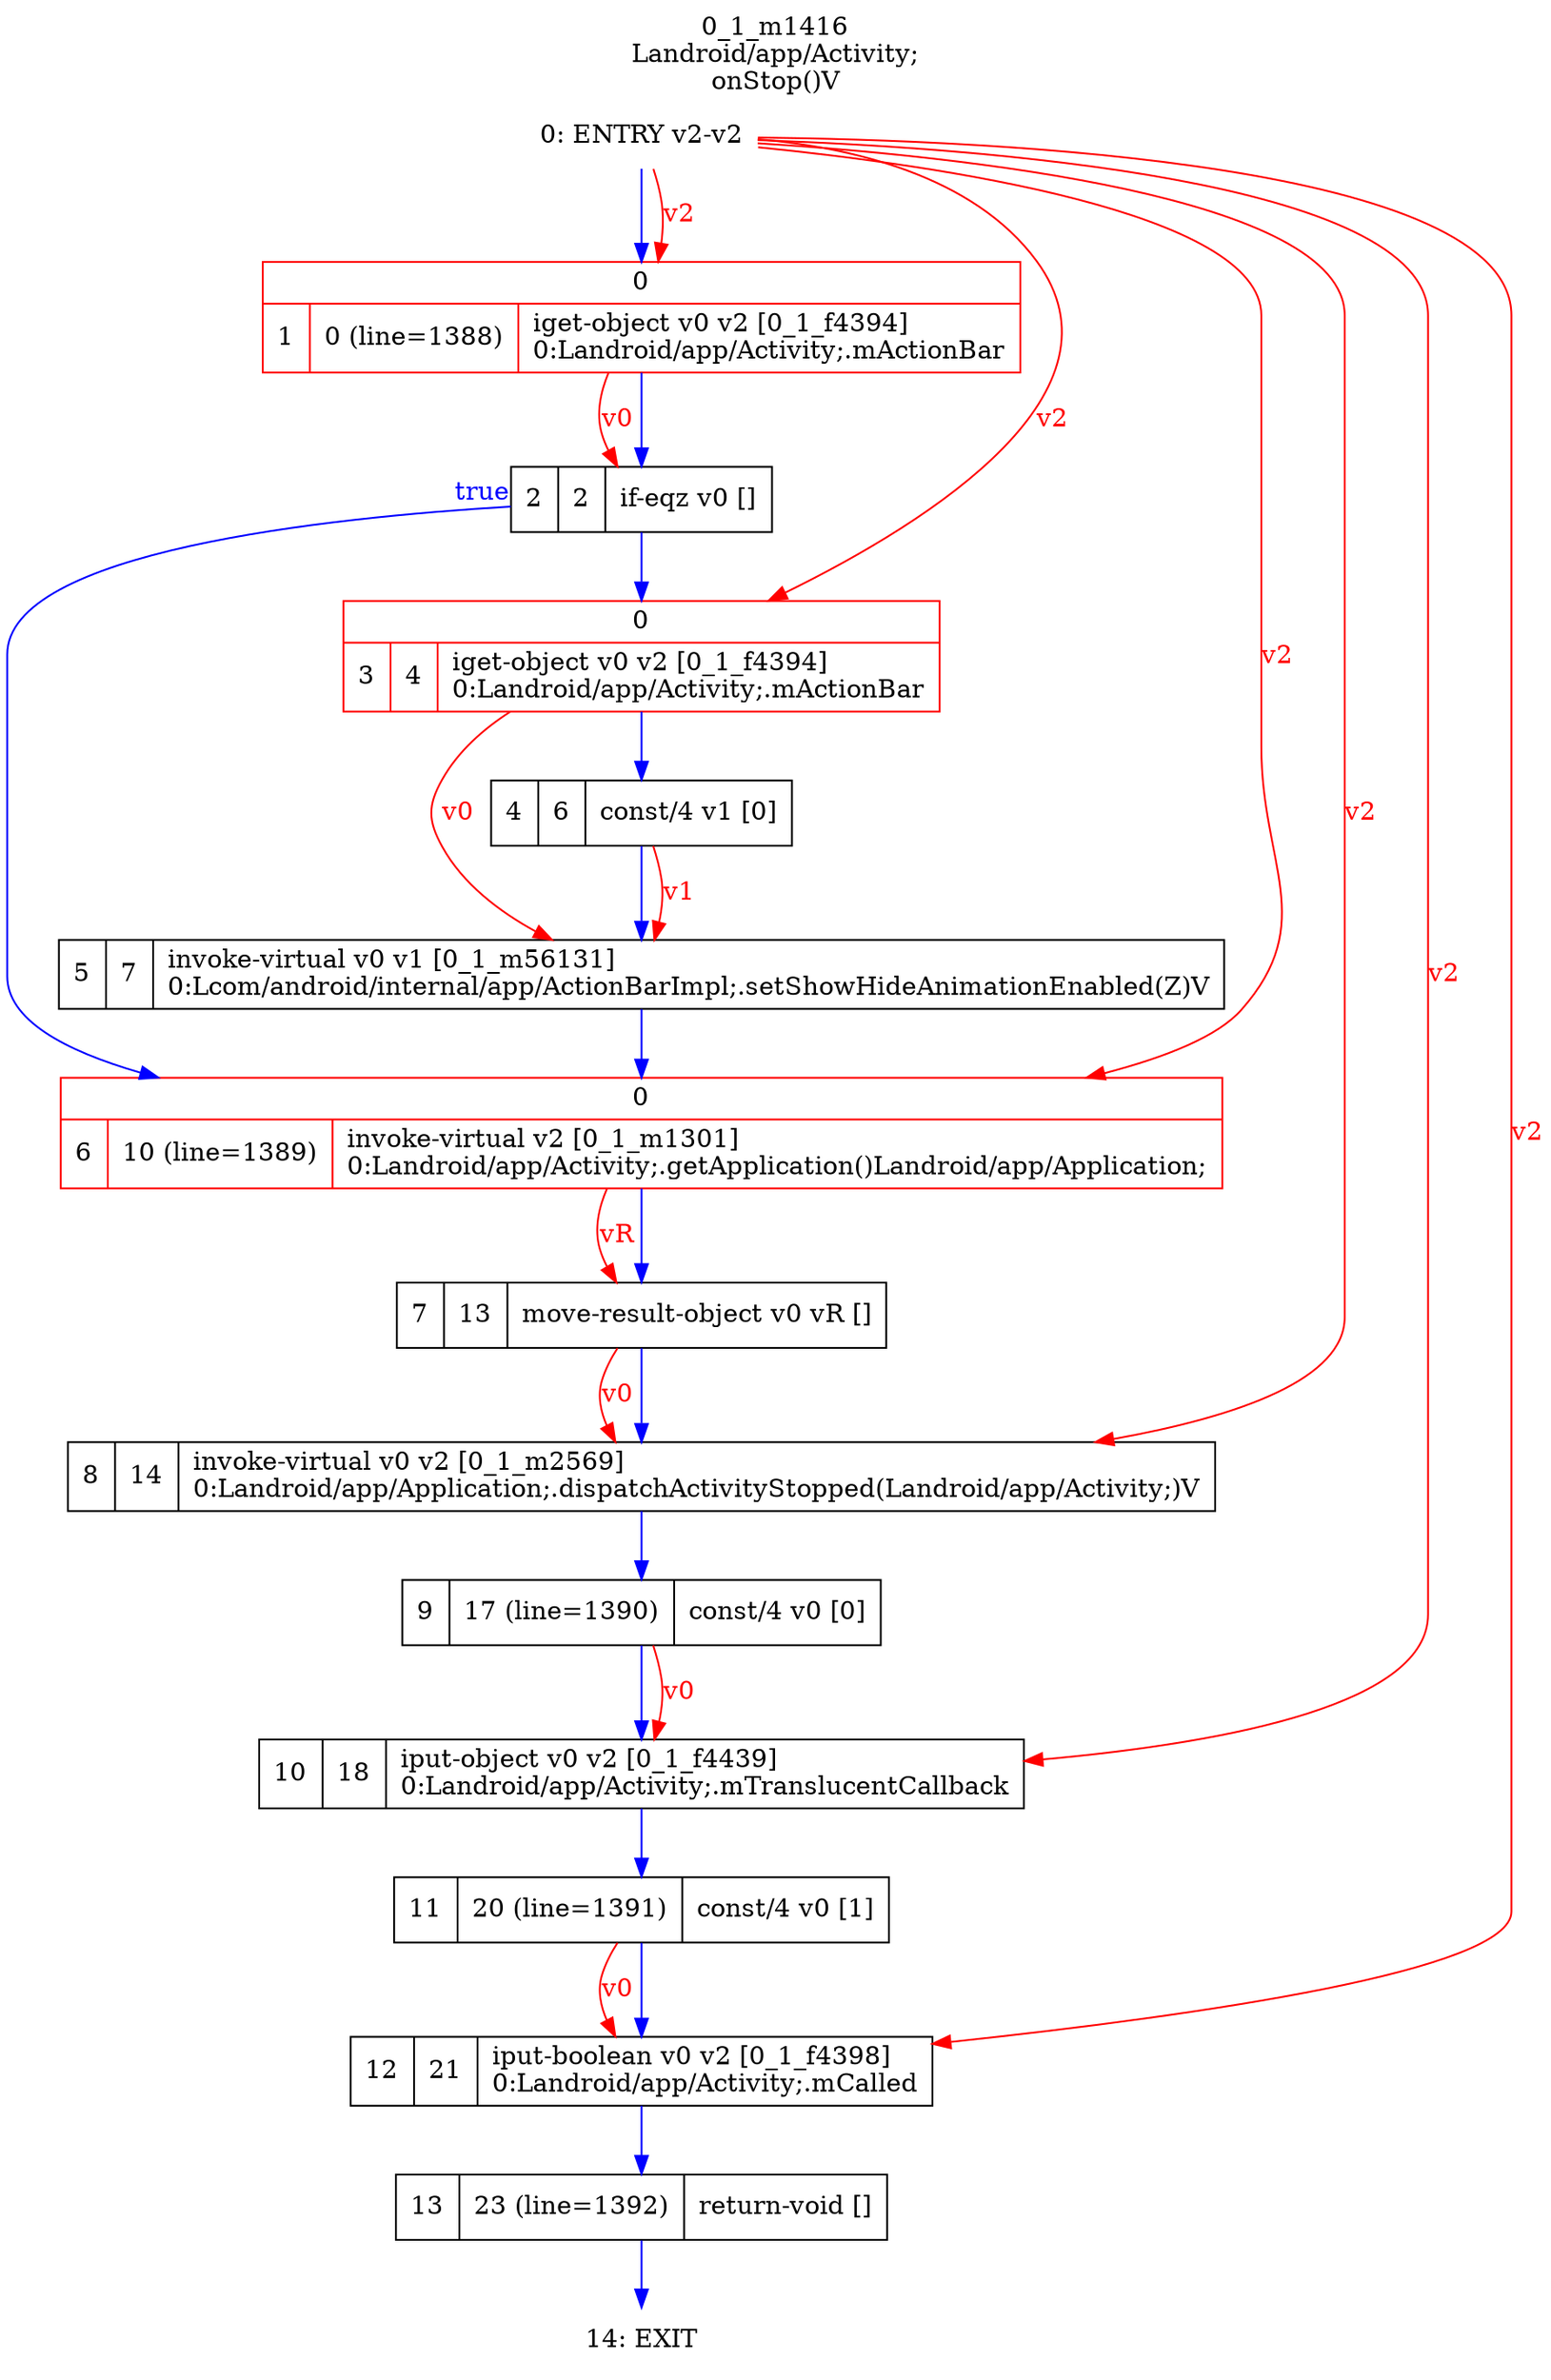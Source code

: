 digraph G {
rankdir=UD;
labelloc=t;
label="0_1_m1416\nLandroid/app/Activity;
onStop()V";
0[label="0: ENTRY v2-v2",shape=plaintext];
1[label="{0|{1|0 (line=1388)|iget-object v0 v2 [0_1_f4394]\l0:Landroid/app/Activity;.mActionBar\l}}",shape=record, color=red];
2[label="2|2|if-eqz v0 []\l",shape=record];
3[label="{0|{3|4|iget-object v0 v2 [0_1_f4394]\l0:Landroid/app/Activity;.mActionBar\l}}",shape=record, color=red];
4[label="4|6|const/4 v1 [0]\l",shape=record];
5[label="5|7|invoke-virtual v0 v1 [0_1_m56131]\l0:Lcom/android/internal/app/ActionBarImpl;.setShowHideAnimationEnabled(Z)V\l",shape=record,URL="0_1_m56131.dot"];
6[label="{0|{6|10 (line=1389)|invoke-virtual v2 [0_1_m1301]\l0:Landroid/app/Activity;.getApplication()Landroid/app/Application;\l}}",shape=record,URL="0_1_m1301.dot", color=red];
7[label="7|13|move-result-object v0 vR []\l",shape=record];
8[label="8|14|invoke-virtual v0 v2 [0_1_m2569]\l0:Landroid/app/Application;.dispatchActivityStopped(Landroid/app/Activity;)V\l",shape=record,URL="0_1_m2569.dot"];
9[label="9|17 (line=1390)|const/4 v0 [0]\l",shape=record];
10[label="10|18|iput-object v0 v2 [0_1_f4439]\l0:Landroid/app/Activity;.mTranslucentCallback\l",shape=record];
11[label="11|20 (line=1391)|const/4 v0 [1]\l",shape=record];
12[label="12|21|iput-boolean v0 v2 [0_1_f4398]\l0:Landroid/app/Activity;.mCalled\l",shape=record];
13[label="13|23 (line=1392)|return-void []\l",shape=record];
14[label="14: EXIT",shape=plaintext];
0->1 [color=blue, fontcolor=blue,weight=100, taillabel=""];
1->2 [color=blue, fontcolor=blue,weight=100, taillabel=""];
2->6 [color=blue, fontcolor=blue,weight=10, taillabel="true"];
2->3 [color=blue, fontcolor=blue,weight=100, taillabel=""];
3->4 [color=blue, fontcolor=blue,weight=100, taillabel=""];
4->5 [color=blue, fontcolor=blue,weight=100, taillabel=""];
5->6 [color=blue, fontcolor=blue,weight=100, taillabel=""];
6->7 [color=blue, fontcolor=blue,weight=100, taillabel=""];
7->8 [color=blue, fontcolor=blue,weight=100, taillabel=""];
8->9 [color=blue, fontcolor=blue,weight=100, taillabel=""];
9->10 [color=blue, fontcolor=blue,weight=100, taillabel=""];
10->11 [color=blue, fontcolor=blue,weight=100, taillabel=""];
11->12 [color=blue, fontcolor=blue,weight=100, taillabel=""];
12->13 [color=blue, fontcolor=blue,weight=100, taillabel=""];
13->14 [color=blue, fontcolor=blue,weight=100, taillabel=""];
0->1 [color=red, fontcolor=red, label="v2"];
1->2 [color=red, fontcolor=red, label="v0"];
0->3 [color=red, fontcolor=red, label="v2"];
3->5 [color=red, fontcolor=red, label="v0"];
4->5 [color=red, fontcolor=red, label="v1"];
0->6 [color=red, fontcolor=red, label="v2"];
6->7 [color=red, fontcolor=red, label="vR"];
0->8 [color=red, fontcolor=red, label="v2"];
7->8 [color=red, fontcolor=red, label="v0"];
0->10 [color=red, fontcolor=red, label="v2"];
9->10 [color=red, fontcolor=red, label="v0"];
0->12 [color=red, fontcolor=red, label="v2"];
11->12 [color=red, fontcolor=red, label="v0"];
}
